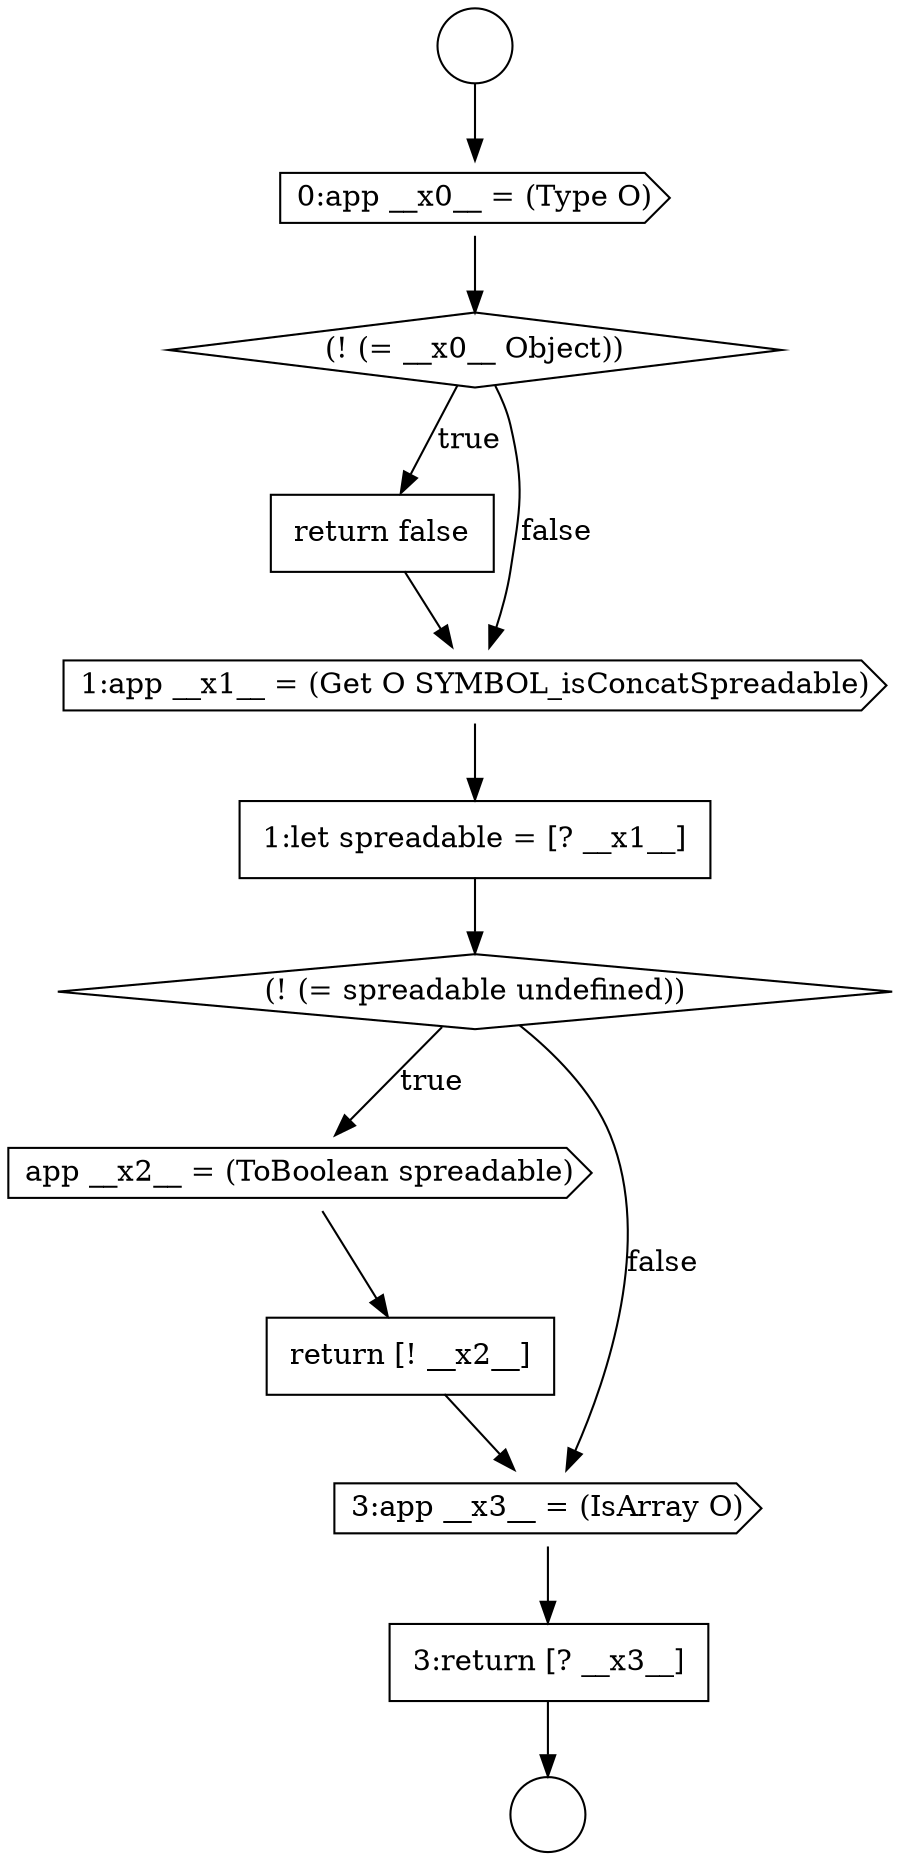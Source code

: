 digraph {
  node15720 [shape=none, margin=0, label=<<font color="black">
    <table border="0" cellborder="1" cellspacing="0" cellpadding="10">
      <tr><td align="left">return false</td></tr>
    </table>
  </font>> color="black" fillcolor="white" style=filled]
  node15723 [shape=diamond, label=<<font color="black">(! (= spreadable undefined))</font>> color="black" fillcolor="white" style=filled]
  node15727 [shape=none, margin=0, label=<<font color="black">
    <table border="0" cellborder="1" cellspacing="0" cellpadding="10">
      <tr><td align="left">3:return [? __x3__]</td></tr>
    </table>
  </font>> color="black" fillcolor="white" style=filled]
  node15716 [shape=circle label=" " color="black" fillcolor="white" style=filled]
  node15719 [shape=diamond, label=<<font color="black">(! (= __x0__ Object))</font>> color="black" fillcolor="white" style=filled]
  node15724 [shape=cds, label=<<font color="black">app __x2__ = (ToBoolean spreadable)</font>> color="black" fillcolor="white" style=filled]
  node15718 [shape=cds, label=<<font color="black">0:app __x0__ = (Type O)</font>> color="black" fillcolor="white" style=filled]
  node15725 [shape=none, margin=0, label=<<font color="black">
    <table border="0" cellborder="1" cellspacing="0" cellpadding="10">
      <tr><td align="left">return [! __x2__]</td></tr>
    </table>
  </font>> color="black" fillcolor="white" style=filled]
  node15721 [shape=cds, label=<<font color="black">1:app __x1__ = (Get O SYMBOL_isConcatSpreadable)</font>> color="black" fillcolor="white" style=filled]
  node15717 [shape=circle label=" " color="black" fillcolor="white" style=filled]
  node15726 [shape=cds, label=<<font color="black">3:app __x3__ = (IsArray O)</font>> color="black" fillcolor="white" style=filled]
  node15722 [shape=none, margin=0, label=<<font color="black">
    <table border="0" cellborder="1" cellspacing="0" cellpadding="10">
      <tr><td align="left">1:let spreadable = [? __x1__]</td></tr>
    </table>
  </font>> color="black" fillcolor="white" style=filled]
  node15720 -> node15721 [ color="black"]
  node15716 -> node15718 [ color="black"]
  node15722 -> node15723 [ color="black"]
  node15719 -> node15720 [label=<<font color="black">true</font>> color="black"]
  node15719 -> node15721 [label=<<font color="black">false</font>> color="black"]
  node15721 -> node15722 [ color="black"]
  node15725 -> node15726 [ color="black"]
  node15724 -> node15725 [ color="black"]
  node15718 -> node15719 [ color="black"]
  node15726 -> node15727 [ color="black"]
  node15727 -> node15717 [ color="black"]
  node15723 -> node15724 [label=<<font color="black">true</font>> color="black"]
  node15723 -> node15726 [label=<<font color="black">false</font>> color="black"]
}

